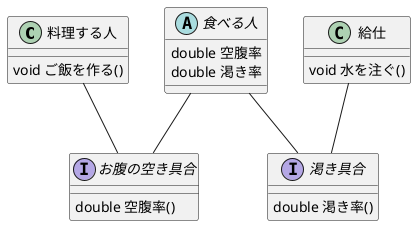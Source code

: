 @startuml

class 料理する人 {
    void ご飯を作る()
}

abstract class 食べる人 {
    double 空腹率
    double 渇き率
}

class 給仕 {
    void 水を注ぐ()
}

interface お腹の空き具合 {
    double 空腹率()
}
interface 渇き具合 {
    double 渇き率()
}

食べる人 -- お腹の空き具合
料理する人 -- お腹の空き具合
食べる人 -- 渇き具合
給仕 -- 渇き具合

@enduml
